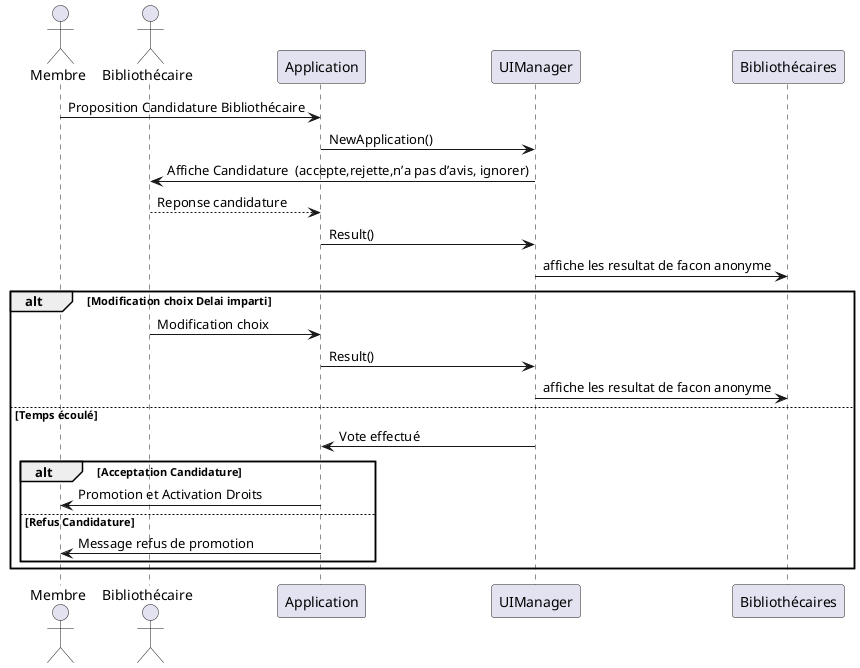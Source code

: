 Devenir Bibliothécaire
	Description : Un membre demande à devenir bibliothécaire.
	Acteurs : Membre, Bibliothécaire
	Prérequis : Il existe au moins un Bibliothécaire actif.
	Étapes :
1.	Un membre demande à l’application à devenir bibliothécaires.
2.	L’application enregistre la demande et soumet la demande aux bibliothécaires.
3.	L’application sur le média d’un autre bibliothécaire transmet à son 
utilisateur la demande pour modération.
4.	L’application demande au bibliothécaire s’il :
•	accepte,
•	rejette,
•	n’a pas d’avis,
•	ou souhaite ignorer la candidature.
5.	Le bibliothécaire indique à l’application quel est son choix.
6.	L’application partage de façon anonyme et unique ce choix avec les autres
 applications sur les médias des autres Bibliothécaires.
7.	Le Bibliothécaire peut modifier son choix tant que le délai imparti n’est
 pas écoulé.
8.	Une fois le délai écoulé, les applications des bibliothécaires propagent aux
 autres applications la décision automatique prise ainsi :
•	Si la majorité des bibliothécaires ont accepté la candidature du membre alors
 celui-ci devient bibliothécaire.
9.	Le membre consulte la décision depuis l’application sur son média.
10.	Si l’application du futur bibliothécaire constate qu’il est promu bibliothécaire 
alors il reçoit les droits lui permettant d’accéder à l’ensemble des contenus et de pouvoir accepter ou refuser les modérations.
11.	Sinon l’application indique le refus de sa promotion.
	Scénarios alternatifs :
La majorité des bibliothécaires refuse la promotion.

	Scénarios erreurs :
	Données, documents, écrans :

@startuml
actor Membre 
actor Bibliothécaire
participant Application as App 
participant UIManager as UIM 
   
Membre -> App : Proposition Candidature Bibliothécaire 
App -> UIM : NewApplication()
UIM -> Bibliothécaire : Affiche Candidature  (accepte,rejette,n’a pas d’avis, ignorer)
Bibliothécaire --> App : Reponse candidature 
App -> UIM : Result()
UIM -> Bibliothécaires : affiche les resultat de facon anonyme
Alt Modification choix Delai imparti
Bibliothécaire -> App : Modification choix 
App -> UIM : Result()
UIM -> Bibliothécaires : affiche les resultat de facon anonyme
Else  Temps écoulé 
UIM -> App : Vote effectué 
Alt Acceptation Candidature 
App -> Membre:  Promotion et Activation Droits 
else Refus Candidature 
App -> Membre : Message refus de promotion
End 
End   


@enduml

